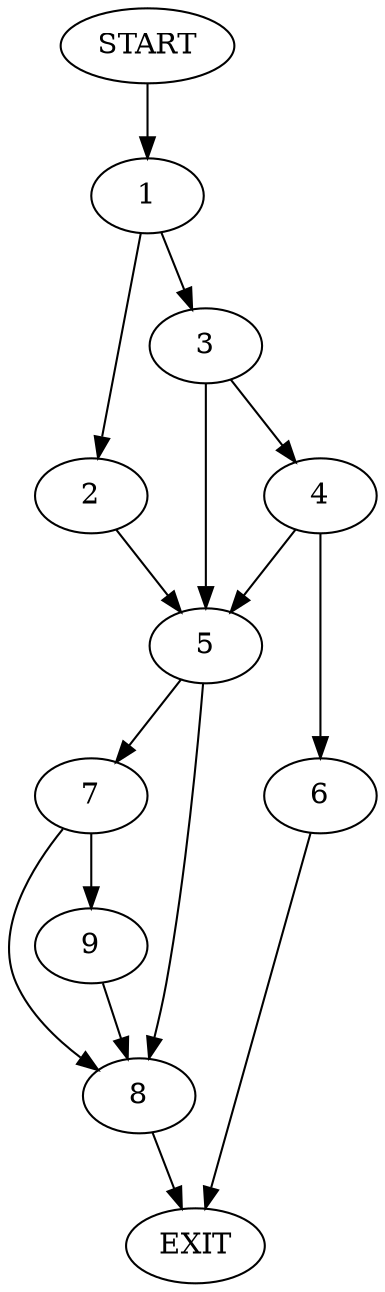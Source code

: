 digraph {
0 [label="START"]
10 [label="EXIT"]
0 -> 1
1 -> 2
1 -> 3
3 -> 4
3 -> 5
2 -> 5
4 -> 6
4 -> 5
5 -> 7
5 -> 8
6 -> 10
8 -> 10
7 -> 9
7 -> 8
9 -> 8
}
